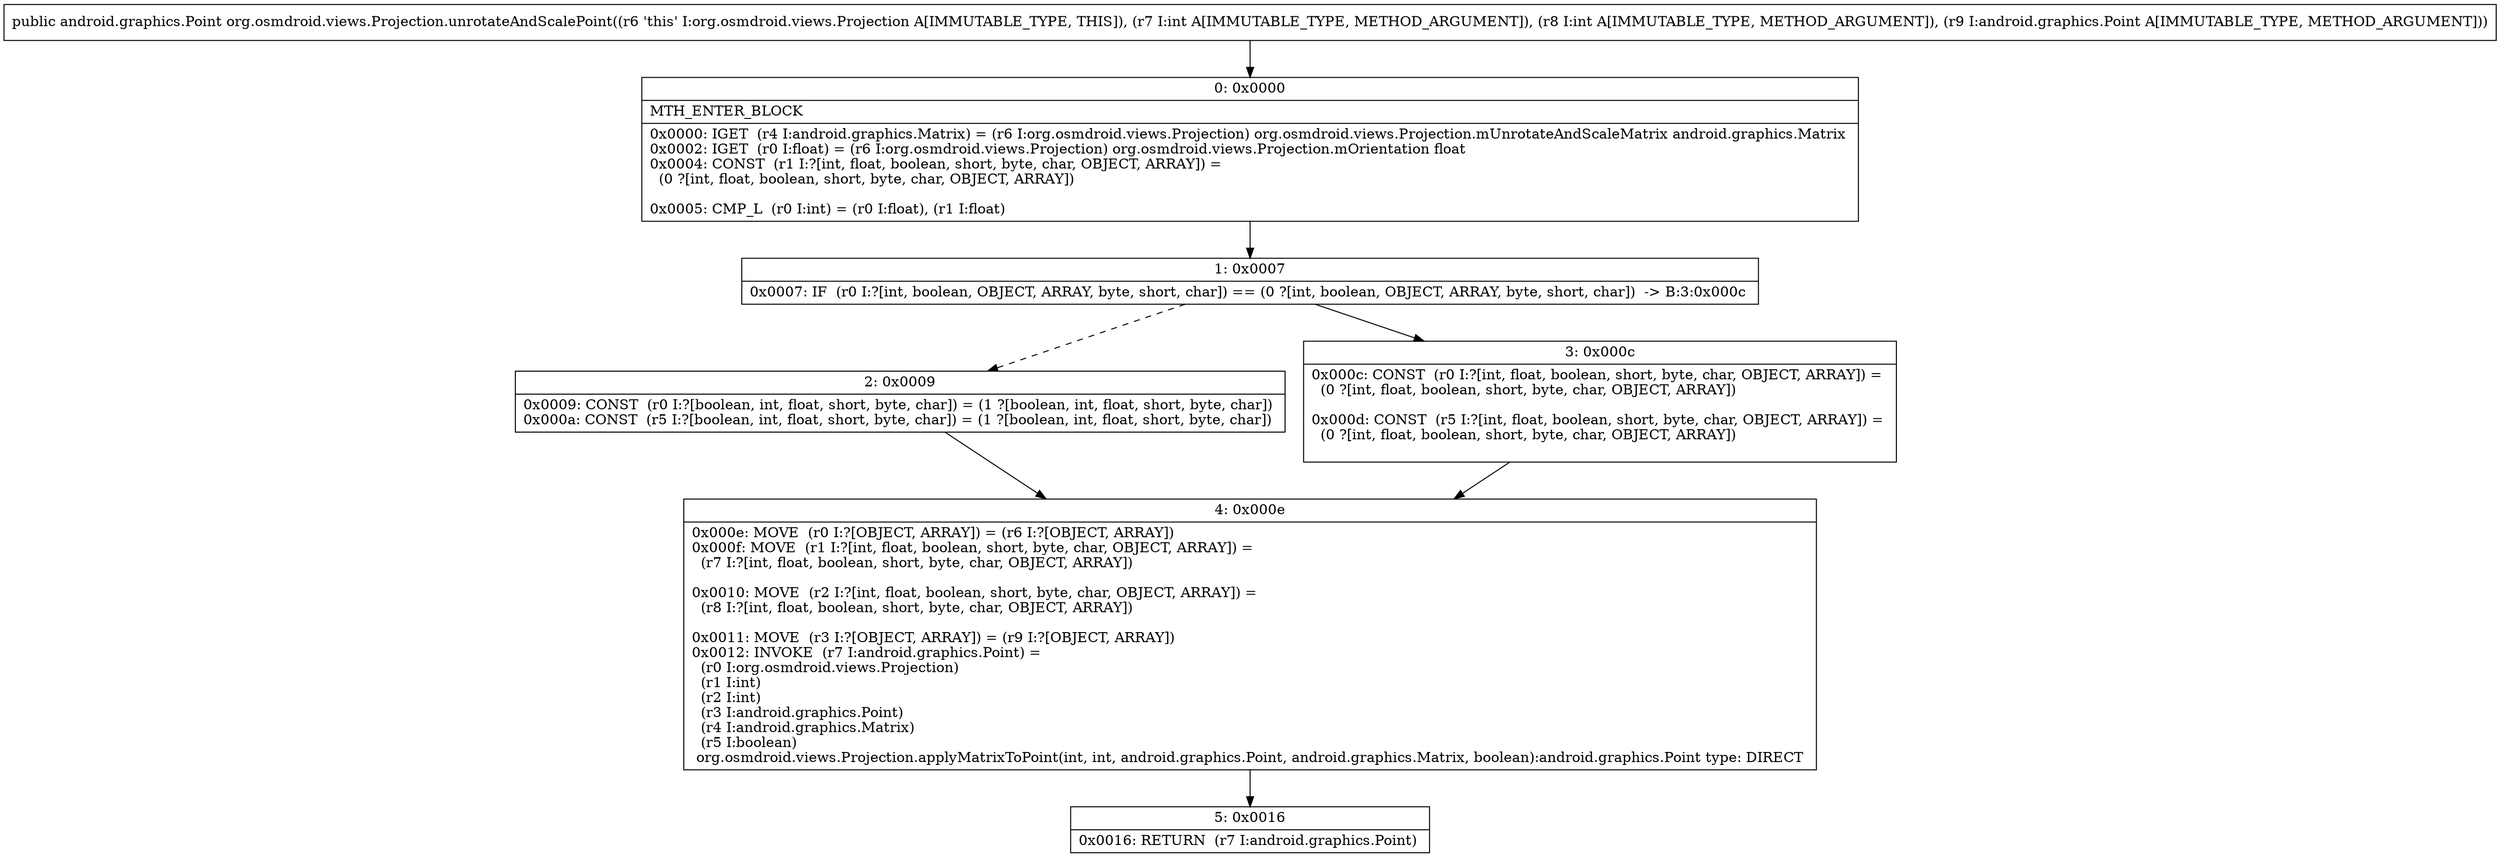 digraph "CFG fororg.osmdroid.views.Projection.unrotateAndScalePoint(IILandroid\/graphics\/Point;)Landroid\/graphics\/Point;" {
Node_0 [shape=record,label="{0\:\ 0x0000|MTH_ENTER_BLOCK\l|0x0000: IGET  (r4 I:android.graphics.Matrix) = (r6 I:org.osmdroid.views.Projection) org.osmdroid.views.Projection.mUnrotateAndScaleMatrix android.graphics.Matrix \l0x0002: IGET  (r0 I:float) = (r6 I:org.osmdroid.views.Projection) org.osmdroid.views.Projection.mOrientation float \l0x0004: CONST  (r1 I:?[int, float, boolean, short, byte, char, OBJECT, ARRAY]) = \l  (0 ?[int, float, boolean, short, byte, char, OBJECT, ARRAY])\l \l0x0005: CMP_L  (r0 I:int) = (r0 I:float), (r1 I:float) \l}"];
Node_1 [shape=record,label="{1\:\ 0x0007|0x0007: IF  (r0 I:?[int, boolean, OBJECT, ARRAY, byte, short, char]) == (0 ?[int, boolean, OBJECT, ARRAY, byte, short, char])  \-\> B:3:0x000c \l}"];
Node_2 [shape=record,label="{2\:\ 0x0009|0x0009: CONST  (r0 I:?[boolean, int, float, short, byte, char]) = (1 ?[boolean, int, float, short, byte, char]) \l0x000a: CONST  (r5 I:?[boolean, int, float, short, byte, char]) = (1 ?[boolean, int, float, short, byte, char]) \l}"];
Node_3 [shape=record,label="{3\:\ 0x000c|0x000c: CONST  (r0 I:?[int, float, boolean, short, byte, char, OBJECT, ARRAY]) = \l  (0 ?[int, float, boolean, short, byte, char, OBJECT, ARRAY])\l \l0x000d: CONST  (r5 I:?[int, float, boolean, short, byte, char, OBJECT, ARRAY]) = \l  (0 ?[int, float, boolean, short, byte, char, OBJECT, ARRAY])\l \l}"];
Node_4 [shape=record,label="{4\:\ 0x000e|0x000e: MOVE  (r0 I:?[OBJECT, ARRAY]) = (r6 I:?[OBJECT, ARRAY]) \l0x000f: MOVE  (r1 I:?[int, float, boolean, short, byte, char, OBJECT, ARRAY]) = \l  (r7 I:?[int, float, boolean, short, byte, char, OBJECT, ARRAY])\l \l0x0010: MOVE  (r2 I:?[int, float, boolean, short, byte, char, OBJECT, ARRAY]) = \l  (r8 I:?[int, float, boolean, short, byte, char, OBJECT, ARRAY])\l \l0x0011: MOVE  (r3 I:?[OBJECT, ARRAY]) = (r9 I:?[OBJECT, ARRAY]) \l0x0012: INVOKE  (r7 I:android.graphics.Point) = \l  (r0 I:org.osmdroid.views.Projection)\l  (r1 I:int)\l  (r2 I:int)\l  (r3 I:android.graphics.Point)\l  (r4 I:android.graphics.Matrix)\l  (r5 I:boolean)\l org.osmdroid.views.Projection.applyMatrixToPoint(int, int, android.graphics.Point, android.graphics.Matrix, boolean):android.graphics.Point type: DIRECT \l}"];
Node_5 [shape=record,label="{5\:\ 0x0016|0x0016: RETURN  (r7 I:android.graphics.Point) \l}"];
MethodNode[shape=record,label="{public android.graphics.Point org.osmdroid.views.Projection.unrotateAndScalePoint((r6 'this' I:org.osmdroid.views.Projection A[IMMUTABLE_TYPE, THIS]), (r7 I:int A[IMMUTABLE_TYPE, METHOD_ARGUMENT]), (r8 I:int A[IMMUTABLE_TYPE, METHOD_ARGUMENT]), (r9 I:android.graphics.Point A[IMMUTABLE_TYPE, METHOD_ARGUMENT])) }"];
MethodNode -> Node_0;
Node_0 -> Node_1;
Node_1 -> Node_2[style=dashed];
Node_1 -> Node_3;
Node_2 -> Node_4;
Node_3 -> Node_4;
Node_4 -> Node_5;
}


